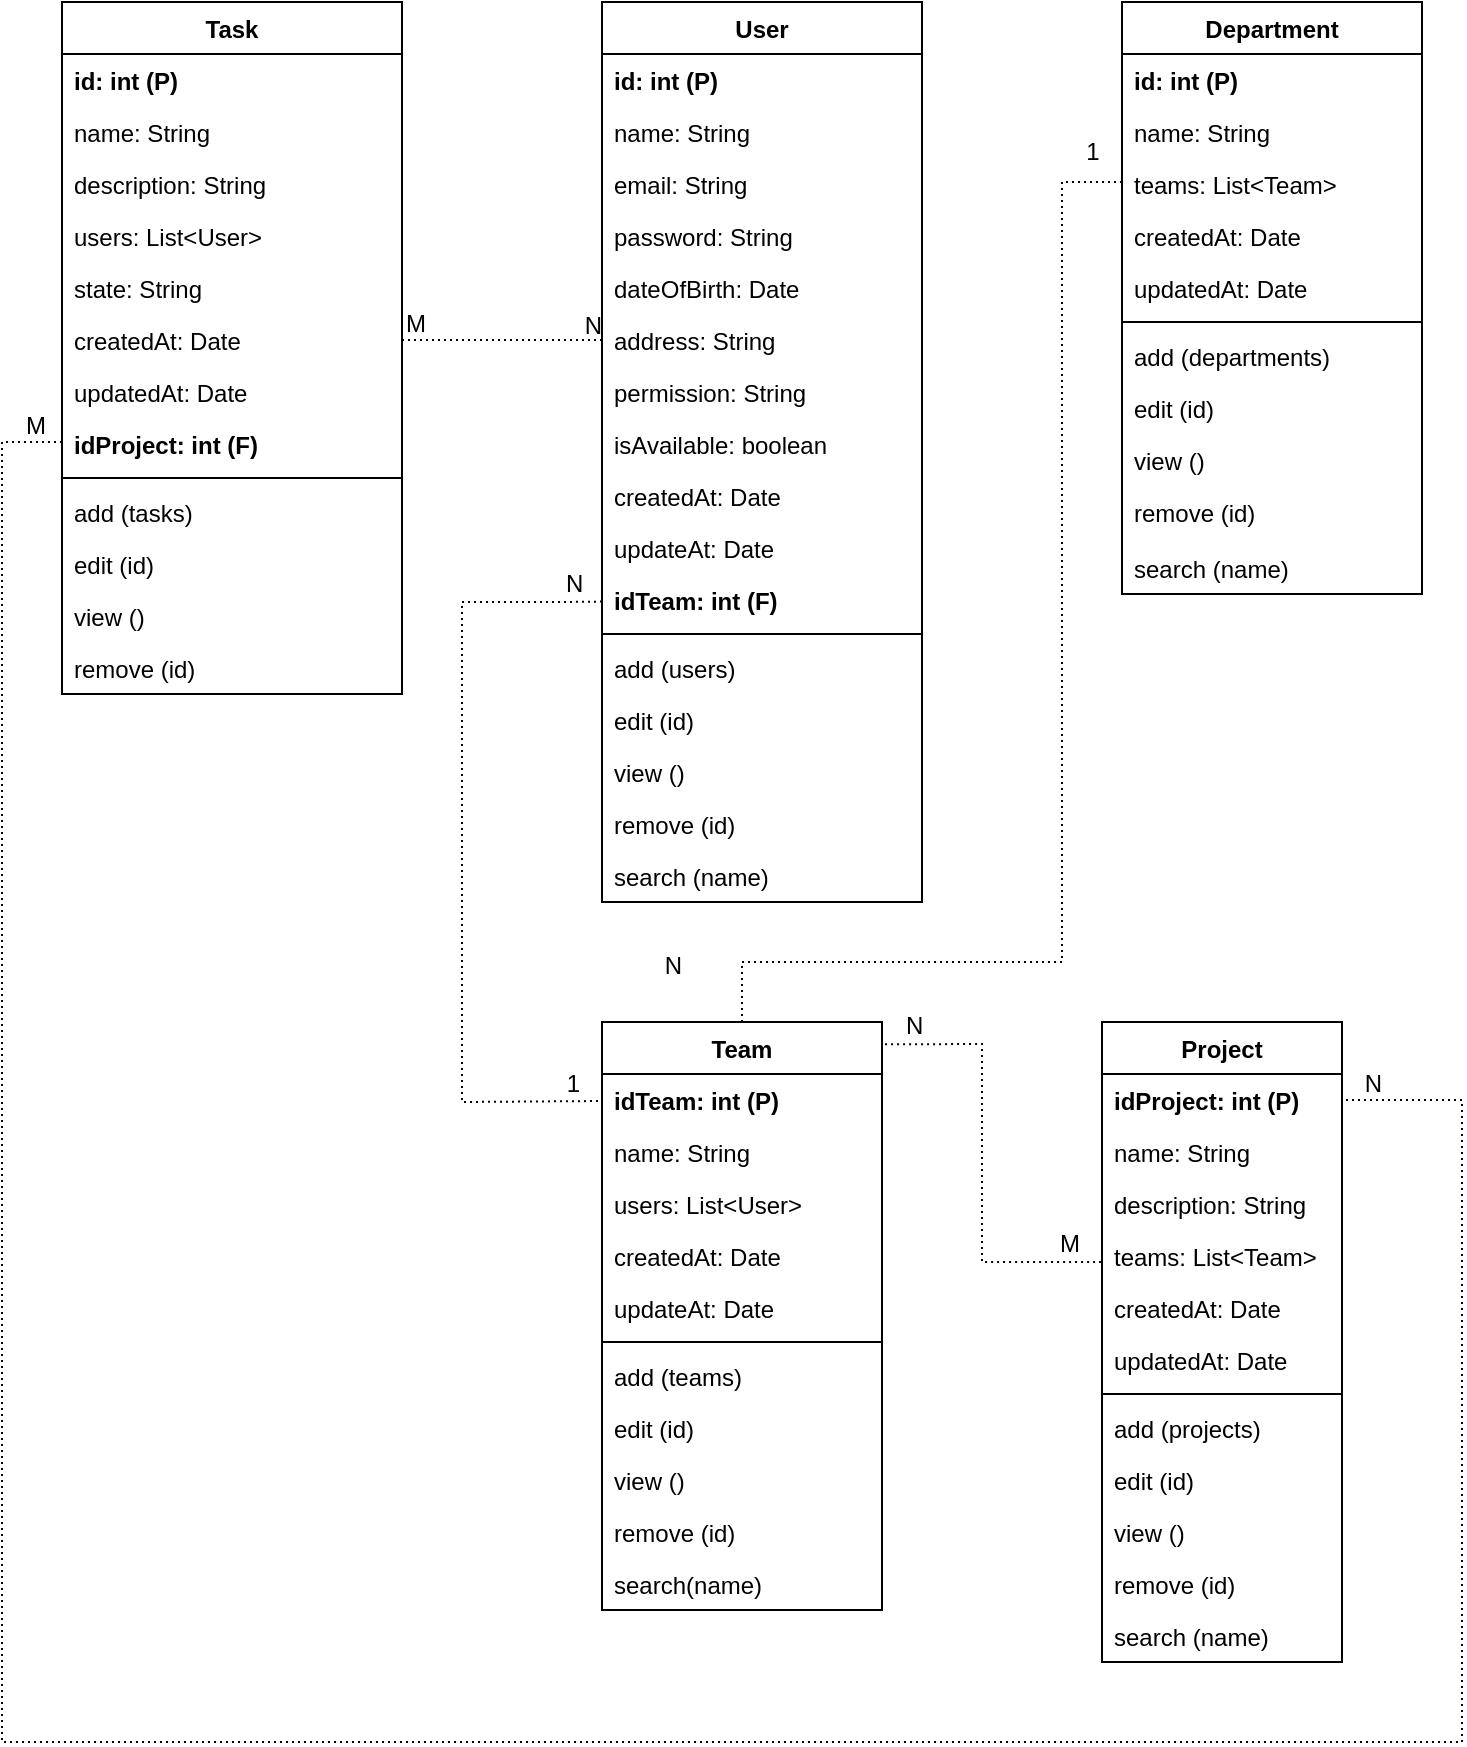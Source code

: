 <mxfile version="20.6.0" type="github">
  <diagram id="CJ_vzGSdLQLVJVAroFi0" name="Page-1">
    <mxGraphModel dx="878" dy="951" grid="1" gridSize="10" guides="1" tooltips="1" connect="1" arrows="1" fold="1" page="1" pageScale="1" pageWidth="850" pageHeight="1100" math="0" shadow="0">
      <root>
        <mxCell id="0" />
        <mxCell id="1" parent="0" />
        <mxCell id="tRV7yZB-hON7Hk8sMku1-1" value="User" style="swimlane;fontStyle=1;align=center;verticalAlign=top;childLayout=stackLayout;horizontal=1;startSize=26;horizontalStack=0;resizeParent=1;resizeParentMax=0;resizeLast=0;collapsible=1;marginBottom=0;" parent="1" vertex="1">
          <mxGeometry x="360" y="40" width="160" height="450" as="geometry">
            <mxRectangle x="300" y="360" width="70" height="30" as="alternateBounds" />
          </mxGeometry>
        </mxCell>
        <mxCell id="tRV7yZB-hON7Hk8sMku1-2" value="id: int (P)" style="text;strokeColor=none;fillColor=none;align=left;verticalAlign=top;spacingLeft=4;spacingRight=4;overflow=hidden;rotatable=0;points=[[0,0.5],[1,0.5]];portConstraint=eastwest;fontStyle=1" parent="tRV7yZB-hON7Hk8sMku1-1" vertex="1">
          <mxGeometry y="26" width="160" height="26" as="geometry" />
        </mxCell>
        <mxCell id="tRV7yZB-hON7Hk8sMku1-3" value="name: String" style="text;strokeColor=none;fillColor=none;align=left;verticalAlign=top;spacingLeft=4;spacingRight=4;overflow=hidden;rotatable=0;points=[[0,0.5],[1,0.5]];portConstraint=eastwest;" parent="tRV7yZB-hON7Hk8sMku1-1" vertex="1">
          <mxGeometry y="52" width="160" height="26" as="geometry" />
        </mxCell>
        <mxCell id="tRV7yZB-hON7Hk8sMku1-4" value="email: String" style="text;strokeColor=none;fillColor=none;align=left;verticalAlign=top;spacingLeft=4;spacingRight=4;overflow=hidden;rotatable=0;points=[[0,0.5],[1,0.5]];portConstraint=eastwest;" parent="tRV7yZB-hON7Hk8sMku1-1" vertex="1">
          <mxGeometry y="78" width="160" height="26" as="geometry" />
        </mxCell>
        <mxCell id="tRV7yZB-hON7Hk8sMku1-5" value="password: String" style="text;strokeColor=none;fillColor=none;align=left;verticalAlign=top;spacingLeft=4;spacingRight=4;overflow=hidden;rotatable=0;points=[[0,0.5],[1,0.5]];portConstraint=eastwest;" parent="tRV7yZB-hON7Hk8sMku1-1" vertex="1">
          <mxGeometry y="104" width="160" height="26" as="geometry" />
        </mxCell>
        <mxCell id="tRV7yZB-hON7Hk8sMku1-6" value="dateOfBirth: Date" style="text;strokeColor=none;fillColor=none;align=left;verticalAlign=top;spacingLeft=4;spacingRight=4;overflow=hidden;rotatable=0;points=[[0,0.5],[1,0.5]];portConstraint=eastwest;" parent="tRV7yZB-hON7Hk8sMku1-1" vertex="1">
          <mxGeometry y="130" width="160" height="26" as="geometry" />
        </mxCell>
        <mxCell id="tRV7yZB-hON7Hk8sMku1-7" value="address: String" style="text;strokeColor=none;fillColor=none;align=left;verticalAlign=top;spacingLeft=4;spacingRight=4;overflow=hidden;rotatable=0;points=[[0,0.5],[1,0.5]];portConstraint=eastwest;" parent="tRV7yZB-hON7Hk8sMku1-1" vertex="1">
          <mxGeometry y="156" width="160" height="26" as="geometry" />
        </mxCell>
        <mxCell id="tRV7yZB-hON7Hk8sMku1-8" value="permission: String" style="text;strokeColor=none;fillColor=none;align=left;verticalAlign=top;spacingLeft=4;spacingRight=4;overflow=hidden;rotatable=0;points=[[0,0.5],[1,0.5]];portConstraint=eastwest;" parent="tRV7yZB-hON7Hk8sMku1-1" vertex="1">
          <mxGeometry y="182" width="160" height="26" as="geometry" />
        </mxCell>
        <mxCell id="Hqnnb3Ocb3xU6ny9VOHv-12" value="isAvailable: boolean" style="text;strokeColor=none;fillColor=none;align=left;verticalAlign=top;spacingLeft=4;spacingRight=4;overflow=hidden;rotatable=0;points=[[0,0.5],[1,0.5]];portConstraint=eastwest;" parent="tRV7yZB-hON7Hk8sMku1-1" vertex="1">
          <mxGeometry y="208" width="160" height="26" as="geometry" />
        </mxCell>
        <mxCell id="tRV7yZB-hON7Hk8sMku1-9" value="createdAt: Date" style="text;strokeColor=none;fillColor=none;align=left;verticalAlign=top;spacingLeft=4;spacingRight=4;overflow=hidden;rotatable=0;points=[[0,0.5],[1,0.5]];portConstraint=eastwest;" parent="tRV7yZB-hON7Hk8sMku1-1" vertex="1">
          <mxGeometry y="234" width="160" height="26" as="geometry" />
        </mxCell>
        <mxCell id="tRV7yZB-hON7Hk8sMku1-10" value="updateAt: Date" style="text;strokeColor=none;fillColor=none;align=left;verticalAlign=top;spacingLeft=4;spacingRight=4;overflow=hidden;rotatable=0;points=[[0,0.5],[1,0.5]];portConstraint=eastwest;" parent="tRV7yZB-hON7Hk8sMku1-1" vertex="1">
          <mxGeometry y="260" width="160" height="26" as="geometry" />
        </mxCell>
        <mxCell id="Hqnnb3Ocb3xU6ny9VOHv-15" value="idTeam: int (F)" style="text;strokeColor=none;fillColor=none;align=left;verticalAlign=top;spacingLeft=4;spacingRight=4;overflow=hidden;rotatable=0;points=[[0,0.5],[1,0.5]];portConstraint=eastwest;fontStyle=1" parent="tRV7yZB-hON7Hk8sMku1-1" vertex="1">
          <mxGeometry y="286" width="160" height="26" as="geometry" />
        </mxCell>
        <mxCell id="tRV7yZB-hON7Hk8sMku1-11" value="" style="line;strokeWidth=1;fillColor=none;align=left;verticalAlign=middle;spacingTop=-1;spacingLeft=3;spacingRight=3;rotatable=0;labelPosition=right;points=[];portConstraint=eastwest;strokeColor=inherit;" parent="tRV7yZB-hON7Hk8sMku1-1" vertex="1">
          <mxGeometry y="312" width="160" height="8" as="geometry" />
        </mxCell>
        <mxCell id="tRV7yZB-hON7Hk8sMku1-12" value="add (users)" style="text;strokeColor=none;fillColor=none;align=left;verticalAlign=top;spacingLeft=4;spacingRight=4;overflow=hidden;rotatable=0;points=[[0,0.5],[1,0.5]];portConstraint=eastwest;" parent="tRV7yZB-hON7Hk8sMku1-1" vertex="1">
          <mxGeometry y="320" width="160" height="26" as="geometry" />
        </mxCell>
        <mxCell id="tRV7yZB-hON7Hk8sMku1-13" value="edit (id)" style="text;strokeColor=none;fillColor=none;align=left;verticalAlign=top;spacingLeft=4;spacingRight=4;overflow=hidden;rotatable=0;points=[[0,0.5],[1,0.5]];portConstraint=eastwest;" parent="tRV7yZB-hON7Hk8sMku1-1" vertex="1">
          <mxGeometry y="346" width="160" height="26" as="geometry" />
        </mxCell>
        <mxCell id="tRV7yZB-hON7Hk8sMku1-15" value="view ()" style="text;strokeColor=none;fillColor=none;align=left;verticalAlign=top;spacingLeft=4;spacingRight=4;overflow=hidden;rotatable=0;points=[[0,0.5],[1,0.5]];portConstraint=eastwest;" parent="tRV7yZB-hON7Hk8sMku1-1" vertex="1">
          <mxGeometry y="372" width="160" height="26" as="geometry" />
        </mxCell>
        <mxCell id="tRV7yZB-hON7Hk8sMku1-14" value="remove (id)" style="text;strokeColor=none;fillColor=none;align=left;verticalAlign=top;spacingLeft=4;spacingRight=4;overflow=hidden;rotatable=0;points=[[0,0.5],[1,0.5]];portConstraint=eastwest;" parent="tRV7yZB-hON7Hk8sMku1-1" vertex="1">
          <mxGeometry y="398" width="160" height="26" as="geometry" />
        </mxCell>
        <mxCell id="tRV7yZB-hON7Hk8sMku1-16" value="search (name)" style="text;strokeColor=none;fillColor=none;align=left;verticalAlign=top;spacingLeft=4;spacingRight=4;overflow=hidden;rotatable=0;points=[[0,0.5],[1,0.5]];portConstraint=eastwest;" parent="tRV7yZB-hON7Hk8sMku1-1" vertex="1">
          <mxGeometry y="424" width="160" height="26" as="geometry" />
        </mxCell>
        <mxCell id="tRV7yZB-hON7Hk8sMku1-19" value="Department" style="swimlane;fontStyle=1;align=center;verticalAlign=top;childLayout=stackLayout;horizontal=1;startSize=26;horizontalStack=0;resizeParent=1;resizeParentMax=0;resizeLast=0;collapsible=1;marginBottom=0;" parent="1" vertex="1">
          <mxGeometry x="620" y="40" width="150" height="296" as="geometry">
            <mxRectangle x="510" y="180" width="110" height="30" as="alternateBounds" />
          </mxGeometry>
        </mxCell>
        <mxCell id="tRV7yZB-hON7Hk8sMku1-20" value="id: int (P)" style="text;strokeColor=none;fillColor=none;align=left;verticalAlign=top;spacingLeft=4;spacingRight=4;overflow=hidden;rotatable=0;points=[[0,0.5],[1,0.5]];portConstraint=eastwest;fontStyle=1" parent="tRV7yZB-hON7Hk8sMku1-19" vertex="1">
          <mxGeometry y="26" width="150" height="26" as="geometry" />
        </mxCell>
        <mxCell id="tRV7yZB-hON7Hk8sMku1-21" value="name: String" style="text;strokeColor=none;fillColor=none;align=left;verticalAlign=top;spacingLeft=4;spacingRight=4;overflow=hidden;rotatable=0;points=[[0,0.5],[1,0.5]];portConstraint=eastwest;" parent="tRV7yZB-hON7Hk8sMku1-19" vertex="1">
          <mxGeometry y="52" width="150" height="26" as="geometry" />
        </mxCell>
        <mxCell id="Hqnnb3Ocb3xU6ny9VOHv-10" value="teams: List&lt;Team&gt;" style="text;strokeColor=none;fillColor=none;align=left;verticalAlign=top;spacingLeft=4;spacingRight=4;overflow=hidden;rotatable=0;points=[[0,0.5],[1,0.5]];portConstraint=eastwest;" parent="tRV7yZB-hON7Hk8sMku1-19" vertex="1">
          <mxGeometry y="78" width="150" height="26" as="geometry" />
        </mxCell>
        <mxCell id="tRV7yZB-hON7Hk8sMku1-23" value="createdAt: Date" style="text;strokeColor=none;fillColor=none;align=left;verticalAlign=top;spacingLeft=4;spacingRight=4;overflow=hidden;rotatable=0;points=[[0,0.5],[1,0.5]];portConstraint=eastwest;" parent="tRV7yZB-hON7Hk8sMku1-19" vertex="1">
          <mxGeometry y="104" width="150" height="26" as="geometry" />
        </mxCell>
        <mxCell id="tRV7yZB-hON7Hk8sMku1-24" value="updatedAt: Date" style="text;strokeColor=none;fillColor=none;align=left;verticalAlign=top;spacingLeft=4;spacingRight=4;overflow=hidden;rotatable=0;points=[[0,0.5],[1,0.5]];portConstraint=eastwest;" parent="tRV7yZB-hON7Hk8sMku1-19" vertex="1">
          <mxGeometry y="130" width="150" height="26" as="geometry" />
        </mxCell>
        <mxCell id="tRV7yZB-hON7Hk8sMku1-25" value="" style="line;strokeWidth=1;fillColor=none;align=left;verticalAlign=middle;spacingTop=-1;spacingLeft=3;spacingRight=3;rotatable=0;labelPosition=right;points=[];portConstraint=eastwest;strokeColor=inherit;" parent="tRV7yZB-hON7Hk8sMku1-19" vertex="1">
          <mxGeometry y="156" width="150" height="8" as="geometry" />
        </mxCell>
        <mxCell id="tRV7yZB-hON7Hk8sMku1-26" value="add (departments)" style="text;strokeColor=none;fillColor=none;align=left;verticalAlign=top;spacingLeft=4;spacingRight=4;overflow=hidden;rotatable=0;points=[[0,0.5],[1,0.5]];portConstraint=eastwest;" parent="tRV7yZB-hON7Hk8sMku1-19" vertex="1">
          <mxGeometry y="164" width="150" height="26" as="geometry" />
        </mxCell>
        <mxCell id="tRV7yZB-hON7Hk8sMku1-27" value="edit (id)" style="text;strokeColor=none;fillColor=none;align=left;verticalAlign=top;spacingLeft=4;spacingRight=4;overflow=hidden;rotatable=0;points=[[0,0.5],[1,0.5]];portConstraint=eastwest;" parent="tRV7yZB-hON7Hk8sMku1-19" vertex="1">
          <mxGeometry y="190" width="150" height="26" as="geometry" />
        </mxCell>
        <mxCell id="tRV7yZB-hON7Hk8sMku1-28" value="view ()" style="text;strokeColor=none;fillColor=none;align=left;verticalAlign=top;spacingLeft=4;spacingRight=4;overflow=hidden;rotatable=0;points=[[0,0.5],[1,0.5]];portConstraint=eastwest;" parent="tRV7yZB-hON7Hk8sMku1-19" vertex="1">
          <mxGeometry y="216" width="150" height="26" as="geometry" />
        </mxCell>
        <mxCell id="tRV7yZB-hON7Hk8sMku1-29" value="remove (id)" style="text;strokeColor=none;fillColor=none;align=left;verticalAlign=top;spacingLeft=4;spacingRight=4;overflow=hidden;rotatable=0;points=[[0,0.5],[1,0.5]];portConstraint=eastwest;" parent="tRV7yZB-hON7Hk8sMku1-19" vertex="1">
          <mxGeometry y="242" width="150" height="28" as="geometry" />
        </mxCell>
        <mxCell id="tRV7yZB-hON7Hk8sMku1-30" value="search (name)" style="text;strokeColor=none;fillColor=none;align=left;verticalAlign=top;spacingLeft=4;spacingRight=4;overflow=hidden;rotatable=0;points=[[0,0.5],[1,0.5]];portConstraint=eastwest;" parent="tRV7yZB-hON7Hk8sMku1-19" vertex="1">
          <mxGeometry y="270" width="150" height="26" as="geometry" />
        </mxCell>
        <mxCell id="tRV7yZB-hON7Hk8sMku1-32" value="Team" style="swimlane;fontStyle=1;align=center;verticalAlign=top;childLayout=stackLayout;horizontal=1;startSize=26;horizontalStack=0;resizeParent=1;resizeParentMax=0;resizeLast=0;collapsible=1;marginBottom=0;" parent="1" vertex="1">
          <mxGeometry x="360" y="550" width="140" height="294" as="geometry">
            <mxRectangle x="90" y="180" width="70" height="30" as="alternateBounds" />
          </mxGeometry>
        </mxCell>
        <mxCell id="tRV7yZB-hON7Hk8sMku1-33" value="idTeam: int (P)" style="text;strokeColor=none;fillColor=none;align=left;verticalAlign=top;spacingLeft=4;spacingRight=4;overflow=hidden;rotatable=0;points=[[0,0.5],[1,0.5]];portConstraint=eastwest;fontStyle=1" parent="tRV7yZB-hON7Hk8sMku1-32" vertex="1">
          <mxGeometry y="26" width="140" height="26" as="geometry" />
        </mxCell>
        <mxCell id="tRV7yZB-hON7Hk8sMku1-34" value="name: String" style="text;strokeColor=none;fillColor=none;align=left;verticalAlign=top;spacingLeft=4;spacingRight=4;overflow=hidden;rotatable=0;points=[[0,0.5],[1,0.5]];portConstraint=eastwest;" parent="tRV7yZB-hON7Hk8sMku1-32" vertex="1">
          <mxGeometry y="52" width="140" height="26" as="geometry" />
        </mxCell>
        <mxCell id="tRV7yZB-hON7Hk8sMku1-35" value="users: List&lt;User&gt;" style="text;strokeColor=none;fillColor=none;align=left;verticalAlign=top;spacingLeft=4;spacingRight=4;overflow=hidden;rotatable=0;points=[[0,0.5],[1,0.5]];portConstraint=eastwest;" parent="tRV7yZB-hON7Hk8sMku1-32" vertex="1">
          <mxGeometry y="78" width="140" height="26" as="geometry" />
        </mxCell>
        <mxCell id="tRV7yZB-hON7Hk8sMku1-36" value="createdAt: Date" style="text;strokeColor=none;fillColor=none;align=left;verticalAlign=top;spacingLeft=4;spacingRight=4;overflow=hidden;rotatable=0;points=[[0,0.5],[1,0.5]];portConstraint=eastwest;" parent="tRV7yZB-hON7Hk8sMku1-32" vertex="1">
          <mxGeometry y="104" width="140" height="26" as="geometry" />
        </mxCell>
        <mxCell id="tRV7yZB-hON7Hk8sMku1-37" value="updateAt: Date" style="text;strokeColor=none;fillColor=none;align=left;verticalAlign=top;spacingLeft=4;spacingRight=4;overflow=hidden;rotatable=0;points=[[0,0.5],[1,0.5]];portConstraint=eastwest;" parent="tRV7yZB-hON7Hk8sMku1-32" vertex="1">
          <mxGeometry y="130" width="140" height="26" as="geometry" />
        </mxCell>
        <mxCell id="tRV7yZB-hON7Hk8sMku1-38" value="" style="line;strokeWidth=1;fillColor=none;align=left;verticalAlign=middle;spacingTop=-1;spacingLeft=3;spacingRight=3;rotatable=0;labelPosition=right;points=[];portConstraint=eastwest;strokeColor=inherit;" parent="tRV7yZB-hON7Hk8sMku1-32" vertex="1">
          <mxGeometry y="156" width="140" height="8" as="geometry" />
        </mxCell>
        <mxCell id="tRV7yZB-hON7Hk8sMku1-39" value="add (teams)" style="text;strokeColor=none;fillColor=none;align=left;verticalAlign=top;spacingLeft=4;spacingRight=4;overflow=hidden;rotatable=0;points=[[0,0.5],[1,0.5]];portConstraint=eastwest;" parent="tRV7yZB-hON7Hk8sMku1-32" vertex="1">
          <mxGeometry y="164" width="140" height="26" as="geometry" />
        </mxCell>
        <mxCell id="tRV7yZB-hON7Hk8sMku1-40" value="edit (id)" style="text;strokeColor=none;fillColor=none;align=left;verticalAlign=top;spacingLeft=4;spacingRight=4;overflow=hidden;rotatable=0;points=[[0,0.5],[1,0.5]];portConstraint=eastwest;" parent="tRV7yZB-hON7Hk8sMku1-32" vertex="1">
          <mxGeometry y="190" width="140" height="26" as="geometry" />
        </mxCell>
        <mxCell id="tRV7yZB-hON7Hk8sMku1-41" value="view ()" style="text;strokeColor=none;fillColor=none;align=left;verticalAlign=top;spacingLeft=4;spacingRight=4;overflow=hidden;rotatable=0;points=[[0,0.5],[1,0.5]];portConstraint=eastwest;" parent="tRV7yZB-hON7Hk8sMku1-32" vertex="1">
          <mxGeometry y="216" width="140" height="26" as="geometry" />
        </mxCell>
        <mxCell id="Hqnnb3Ocb3xU6ny9VOHv-40" value="remove (id)" style="text;strokeColor=none;fillColor=none;align=left;verticalAlign=top;spacingLeft=4;spacingRight=4;overflow=hidden;rotatable=0;points=[[0,0.5],[1,0.5]];portConstraint=eastwest;" parent="tRV7yZB-hON7Hk8sMku1-32" vertex="1">
          <mxGeometry y="242" width="140" height="26" as="geometry" />
        </mxCell>
        <mxCell id="tRV7yZB-hON7Hk8sMku1-42" value="search(name)" style="text;strokeColor=none;fillColor=none;align=left;verticalAlign=top;spacingLeft=4;spacingRight=4;overflow=hidden;rotatable=0;points=[[0,0.5],[1,0.5]];portConstraint=eastwest;" parent="tRV7yZB-hON7Hk8sMku1-32" vertex="1">
          <mxGeometry y="268" width="140" height="26" as="geometry" />
        </mxCell>
        <mxCell id="tRV7yZB-hON7Hk8sMku1-43" value="Task" style="swimlane;fontStyle=1;align=center;verticalAlign=top;childLayout=stackLayout;horizontal=1;startSize=26;horizontalStack=0;resizeParent=1;resizeParentMax=0;resizeLast=0;collapsible=1;marginBottom=0;" parent="1" vertex="1">
          <mxGeometry x="90" y="40" width="170" height="346" as="geometry" />
        </mxCell>
        <mxCell id="tRV7yZB-hON7Hk8sMku1-44" value="id: int (P)" style="text;strokeColor=none;fillColor=none;align=left;verticalAlign=top;spacingLeft=4;spacingRight=4;overflow=hidden;rotatable=0;points=[[0,0.5],[1,0.5]];portConstraint=eastwest;fontStyle=1" parent="tRV7yZB-hON7Hk8sMku1-43" vertex="1">
          <mxGeometry y="26" width="170" height="26" as="geometry" />
        </mxCell>
        <mxCell id="tRV7yZB-hON7Hk8sMku1-45" value="name: String" style="text;strokeColor=none;fillColor=none;align=left;verticalAlign=top;spacingLeft=4;spacingRight=4;overflow=hidden;rotatable=0;points=[[0,0.5],[1,0.5]];portConstraint=eastwest;" parent="tRV7yZB-hON7Hk8sMku1-43" vertex="1">
          <mxGeometry y="52" width="170" height="26" as="geometry" />
        </mxCell>
        <mxCell id="tRV7yZB-hON7Hk8sMku1-46" value="description: String" style="text;strokeColor=none;fillColor=none;align=left;verticalAlign=top;spacingLeft=4;spacingRight=4;overflow=hidden;rotatable=0;points=[[0,0.5],[1,0.5]];portConstraint=eastwest;" parent="tRV7yZB-hON7Hk8sMku1-43" vertex="1">
          <mxGeometry y="78" width="170" height="26" as="geometry" />
        </mxCell>
        <mxCell id="Hqnnb3Ocb3xU6ny9VOHv-11" value="users: List&lt;User&gt;" style="text;strokeColor=none;fillColor=none;align=left;verticalAlign=top;spacingLeft=4;spacingRight=4;overflow=hidden;rotatable=0;points=[[0,0.5],[1,0.5]];portConstraint=eastwest;" parent="tRV7yZB-hON7Hk8sMku1-43" vertex="1">
          <mxGeometry y="104" width="170" height="26" as="geometry" />
        </mxCell>
        <mxCell id="tRV7yZB-hON7Hk8sMku1-47" value="state: String" style="text;strokeColor=none;fillColor=none;align=left;verticalAlign=top;spacingLeft=4;spacingRight=4;overflow=hidden;rotatable=0;points=[[0,0.5],[1,0.5]];portConstraint=eastwest;" parent="tRV7yZB-hON7Hk8sMku1-43" vertex="1">
          <mxGeometry y="130" width="170" height="26" as="geometry" />
        </mxCell>
        <mxCell id="tRV7yZB-hON7Hk8sMku1-48" value="createdAt: Date" style="text;strokeColor=none;fillColor=none;align=left;verticalAlign=top;spacingLeft=4;spacingRight=4;overflow=hidden;rotatable=0;points=[[0,0.5],[1,0.5]];portConstraint=eastwest;" parent="tRV7yZB-hON7Hk8sMku1-43" vertex="1">
          <mxGeometry y="156" width="170" height="26" as="geometry" />
        </mxCell>
        <mxCell id="tRV7yZB-hON7Hk8sMku1-49" value="updatedAt: Date" style="text;strokeColor=none;fillColor=none;align=left;verticalAlign=top;spacingLeft=4;spacingRight=4;overflow=hidden;rotatable=0;points=[[0,0.5],[1,0.5]];portConstraint=eastwest;" parent="tRV7yZB-hON7Hk8sMku1-43" vertex="1">
          <mxGeometry y="182" width="170" height="26" as="geometry" />
        </mxCell>
        <mxCell id="Hqnnb3Ocb3xU6ny9VOHv-47" value="idProject: int (F)" style="text;strokeColor=none;fillColor=none;align=left;verticalAlign=top;spacingLeft=4;spacingRight=4;overflow=hidden;rotatable=0;points=[[0,0.5],[1,0.5]];portConstraint=eastwest;fontStyle=1" parent="tRV7yZB-hON7Hk8sMku1-43" vertex="1">
          <mxGeometry y="208" width="170" height="26" as="geometry" />
        </mxCell>
        <mxCell id="tRV7yZB-hON7Hk8sMku1-50" value="" style="line;strokeWidth=1;fillColor=none;align=left;verticalAlign=middle;spacingTop=-1;spacingLeft=3;spacingRight=3;rotatable=0;labelPosition=right;points=[];portConstraint=eastwest;strokeColor=inherit;" parent="tRV7yZB-hON7Hk8sMku1-43" vertex="1">
          <mxGeometry y="234" width="170" height="8" as="geometry" />
        </mxCell>
        <mxCell id="tRV7yZB-hON7Hk8sMku1-77" value="add (tasks)" style="text;strokeColor=none;fillColor=none;align=left;verticalAlign=top;spacingLeft=4;spacingRight=4;overflow=hidden;rotatable=0;points=[[0,0.5],[1,0.5]];portConstraint=eastwest;" parent="tRV7yZB-hON7Hk8sMku1-43" vertex="1">
          <mxGeometry y="242" width="170" height="26" as="geometry" />
        </mxCell>
        <mxCell id="tRV7yZB-hON7Hk8sMku1-78" value="edit (id)" style="text;strokeColor=none;fillColor=none;align=left;verticalAlign=top;spacingLeft=4;spacingRight=4;overflow=hidden;rotatable=0;points=[[0,0.5],[1,0.5]];portConstraint=eastwest;" parent="tRV7yZB-hON7Hk8sMku1-43" vertex="1">
          <mxGeometry y="268" width="170" height="26" as="geometry" />
        </mxCell>
        <mxCell id="tRV7yZB-hON7Hk8sMku1-80" value="view ()" style="text;strokeColor=none;fillColor=none;align=left;verticalAlign=top;spacingLeft=4;spacingRight=4;overflow=hidden;rotatable=0;points=[[0,0.5],[1,0.5]];portConstraint=eastwest;" parent="tRV7yZB-hON7Hk8sMku1-43" vertex="1">
          <mxGeometry y="294" width="170" height="26" as="geometry" />
        </mxCell>
        <mxCell id="tRV7yZB-hON7Hk8sMku1-79" value="remove (id)" style="text;strokeColor=none;fillColor=none;align=left;verticalAlign=top;spacingLeft=4;spacingRight=4;overflow=hidden;rotatable=0;points=[[0,0.5],[1,0.5]];portConstraint=eastwest;" parent="tRV7yZB-hON7Hk8sMku1-43" vertex="1">
          <mxGeometry y="320" width="170" height="26" as="geometry" />
        </mxCell>
        <mxCell id="tRV7yZB-hON7Hk8sMku1-69" value="Project" style="swimlane;fontStyle=1;align=center;verticalAlign=top;childLayout=stackLayout;horizontal=1;startSize=26;horizontalStack=0;resizeParent=1;resizeParentMax=0;resizeLast=0;collapsible=1;marginBottom=0;" parent="1" vertex="1">
          <mxGeometry x="610" y="550" width="120" height="320" as="geometry" />
        </mxCell>
        <mxCell id="tRV7yZB-hON7Hk8sMku1-70" value="idProject: int (P)" style="text;strokeColor=none;fillColor=none;align=left;verticalAlign=top;spacingLeft=4;spacingRight=4;overflow=hidden;rotatable=0;points=[[0,0.5],[1,0.5]];portConstraint=eastwest;fontStyle=1" parent="tRV7yZB-hON7Hk8sMku1-69" vertex="1">
          <mxGeometry y="26" width="120" height="26" as="geometry" />
        </mxCell>
        <mxCell id="tRV7yZB-hON7Hk8sMku1-71" value="name: String" style="text;strokeColor=none;fillColor=none;align=left;verticalAlign=top;spacingLeft=4;spacingRight=4;overflow=hidden;rotatable=0;points=[[0,0.5],[1,0.5]];portConstraint=eastwest;" parent="tRV7yZB-hON7Hk8sMku1-69" vertex="1">
          <mxGeometry y="52" width="120" height="26" as="geometry" />
        </mxCell>
        <mxCell id="Hqnnb3Ocb3xU6ny9VOHv-42" value="description: String" style="text;strokeColor=none;fillColor=none;align=left;verticalAlign=top;spacingLeft=4;spacingRight=4;overflow=hidden;rotatable=0;points=[[0,0.5],[1,0.5]];portConstraint=eastwest;" parent="tRV7yZB-hON7Hk8sMku1-69" vertex="1">
          <mxGeometry y="78" width="120" height="26" as="geometry" />
        </mxCell>
        <mxCell id="tRV7yZB-hON7Hk8sMku1-72" value="teams: List&lt;Team&gt;" style="text;strokeColor=none;fillColor=none;align=left;verticalAlign=top;spacingLeft=4;spacingRight=4;overflow=hidden;rotatable=0;points=[[0,0.5],[1,0.5]];portConstraint=eastwest;" parent="tRV7yZB-hON7Hk8sMku1-69" vertex="1">
          <mxGeometry y="104" width="120" height="26" as="geometry" />
        </mxCell>
        <mxCell id="tRV7yZB-hON7Hk8sMku1-74" value="createdAt: Date" style="text;strokeColor=none;fillColor=none;align=left;verticalAlign=top;spacingLeft=4;spacingRight=4;overflow=hidden;rotatable=0;points=[[0,0.5],[1,0.5]];portConstraint=eastwest;" parent="tRV7yZB-hON7Hk8sMku1-69" vertex="1">
          <mxGeometry y="130" width="120" height="26" as="geometry" />
        </mxCell>
        <mxCell id="tRV7yZB-hON7Hk8sMku1-75" value="updatedAt: Date" style="text;strokeColor=none;fillColor=none;align=left;verticalAlign=top;spacingLeft=4;spacingRight=4;overflow=hidden;rotatable=0;points=[[0,0.5],[1,0.5]];portConstraint=eastwest;" parent="tRV7yZB-hON7Hk8sMku1-69" vertex="1">
          <mxGeometry y="156" width="120" height="26" as="geometry" />
        </mxCell>
        <mxCell id="tRV7yZB-hON7Hk8sMku1-76" value="" style="line;strokeWidth=1;fillColor=none;align=left;verticalAlign=middle;spacingTop=-1;spacingLeft=3;spacingRight=3;rotatable=0;labelPosition=right;points=[];portConstraint=eastwest;strokeColor=inherit;" parent="tRV7yZB-hON7Hk8sMku1-69" vertex="1">
          <mxGeometry y="182" width="120" height="8" as="geometry" />
        </mxCell>
        <mxCell id="tRV7yZB-hON7Hk8sMku1-51" value="add (projects)" style="text;strokeColor=none;fillColor=none;align=left;verticalAlign=top;spacingLeft=4;spacingRight=4;overflow=hidden;rotatable=0;points=[[0,0.5],[1,0.5]];portConstraint=eastwest;" parent="tRV7yZB-hON7Hk8sMku1-69" vertex="1">
          <mxGeometry y="190" width="120" height="26" as="geometry" />
        </mxCell>
        <mxCell id="tRV7yZB-hON7Hk8sMku1-52" value="edit (id)" style="text;strokeColor=none;fillColor=none;align=left;verticalAlign=top;spacingLeft=4;spacingRight=4;overflow=hidden;rotatable=0;points=[[0,0.5],[1,0.5]];portConstraint=eastwest;" parent="tRV7yZB-hON7Hk8sMku1-69" vertex="1">
          <mxGeometry y="216" width="120" height="26" as="geometry" />
        </mxCell>
        <mxCell id="tRV7yZB-hON7Hk8sMku1-53" value="view ()" style="text;strokeColor=none;fillColor=none;align=left;verticalAlign=top;spacingLeft=4;spacingRight=4;overflow=hidden;rotatable=0;points=[[0,0.5],[1,0.5]];portConstraint=eastwest;" parent="tRV7yZB-hON7Hk8sMku1-69" vertex="1">
          <mxGeometry y="242" width="120" height="26" as="geometry" />
        </mxCell>
        <mxCell id="tRV7yZB-hON7Hk8sMku1-54" value="remove (id)" style="text;strokeColor=none;fillColor=none;align=left;verticalAlign=top;spacingLeft=4;spacingRight=4;overflow=hidden;rotatable=0;points=[[0,0.5],[1,0.5]];portConstraint=eastwest;" parent="tRV7yZB-hON7Hk8sMku1-69" vertex="1">
          <mxGeometry y="268" width="120" height="26" as="geometry" />
        </mxCell>
        <mxCell id="tRV7yZB-hON7Hk8sMku1-55" value="search (name)" style="text;strokeColor=none;fillColor=none;align=left;verticalAlign=top;spacingLeft=4;spacingRight=4;overflow=hidden;rotatable=0;points=[[0,0.5],[1,0.5]];portConstraint=eastwest;" parent="tRV7yZB-hON7Hk8sMku1-69" vertex="1">
          <mxGeometry y="294" width="120" height="26" as="geometry" />
        </mxCell>
        <mxCell id="Hqnnb3Ocb3xU6ny9VOHv-24" value="" style="endArrow=none;html=1;rounded=0;dashed=1;dashPattern=1 2;" parent="1" edge="1">
          <mxGeometry relative="1" as="geometry">
            <mxPoint x="430" y="550" as="sourcePoint" />
            <mxPoint x="620" y="130" as="targetPoint" />
            <Array as="points">
              <mxPoint x="430" y="520" />
              <mxPoint x="590" y="520" />
              <mxPoint x="590" y="380" />
              <mxPoint x="590" y="130" />
            </Array>
          </mxGeometry>
        </mxCell>
        <mxCell id="Hqnnb3Ocb3xU6ny9VOHv-25" value="N" style="resizable=0;html=1;align=right;verticalAlign=bottom;" parent="Hqnnb3Ocb3xU6ny9VOHv-24" connectable="0" vertex="1">
          <mxGeometry x="1" relative="1" as="geometry">
            <mxPoint x="-220" y="400" as="offset" />
          </mxGeometry>
        </mxCell>
        <mxCell id="Hqnnb3Ocb3xU6ny9VOHv-26" value="" style="endArrow=none;html=1;rounded=0;dashed=1;dashPattern=1 2;" parent="1" source="Hqnnb3Ocb3xU6ny9VOHv-15" target="tRV7yZB-hON7Hk8sMku1-33" edge="1">
          <mxGeometry relative="1" as="geometry">
            <mxPoint x="590" y="120" as="sourcePoint" />
            <mxPoint x="750" y="120" as="targetPoint" />
            <Array as="points">
              <mxPoint x="340" y="340" />
              <mxPoint x="290" y="340" />
              <mxPoint x="290" y="590" />
            </Array>
          </mxGeometry>
        </mxCell>
        <mxCell id="Hqnnb3Ocb3xU6ny9VOHv-27" value="N" style="resizable=0;html=1;align=left;verticalAlign=bottom;" parent="Hqnnb3Ocb3xU6ny9VOHv-26" connectable="0" vertex="1">
          <mxGeometry x="-1" relative="1" as="geometry">
            <mxPoint x="-20" as="offset" />
          </mxGeometry>
        </mxCell>
        <mxCell id="Hqnnb3Ocb3xU6ny9VOHv-28" value="1" style="resizable=0;html=1;align=right;verticalAlign=bottom;" parent="Hqnnb3Ocb3xU6ny9VOHv-26" connectable="0" vertex="1">
          <mxGeometry x="1" relative="1" as="geometry">
            <mxPoint x="-10" as="offset" />
          </mxGeometry>
        </mxCell>
        <mxCell id="Hqnnb3Ocb3xU6ny9VOHv-29" value="" style="endArrow=none;html=1;rounded=0;dashed=1;dashPattern=1 2;entryX=0;entryY=0.5;entryDx=0;entryDy=0;" parent="1" source="tRV7yZB-hON7Hk8sMku1-48" target="tRV7yZB-hON7Hk8sMku1-7" edge="1">
          <mxGeometry relative="1" as="geometry">
            <mxPoint x="240" y="70" as="sourcePoint" />
            <mxPoint x="340" y="70" as="targetPoint" />
            <Array as="points" />
          </mxGeometry>
        </mxCell>
        <mxCell id="Hqnnb3Ocb3xU6ny9VOHv-30" value="M" style="resizable=0;html=1;align=left;verticalAlign=bottom;" parent="Hqnnb3Ocb3xU6ny9VOHv-29" connectable="0" vertex="1">
          <mxGeometry x="-1" relative="1" as="geometry" />
        </mxCell>
        <mxCell id="Hqnnb3Ocb3xU6ny9VOHv-31" value="N" style="resizable=0;html=1;align=right;verticalAlign=bottom;" parent="Hqnnb3Ocb3xU6ny9VOHv-29" connectable="0" vertex="1">
          <mxGeometry x="1" relative="1" as="geometry">
            <mxPoint y="1" as="offset" />
          </mxGeometry>
        </mxCell>
        <mxCell id="Hqnnb3Ocb3xU6ny9VOHv-32" value="1" style="text;html=1;align=center;verticalAlign=middle;resizable=0;points=[];autosize=1;strokeColor=none;fillColor=none;" parent="1" vertex="1">
          <mxGeometry x="590" y="100" width="30" height="30" as="geometry" />
        </mxCell>
        <mxCell id="Hqnnb3Ocb3xU6ny9VOHv-34" value="" style="endArrow=none;html=1;rounded=0;dashed=1;dashPattern=1 2;exitX=1.011;exitY=0.038;exitDx=0;exitDy=0;exitPerimeter=0;entryX=0.004;entryY=0.597;entryDx=0;entryDy=0;entryPerimeter=0;" parent="1" source="tRV7yZB-hON7Hk8sMku1-32" target="tRV7yZB-hON7Hk8sMku1-72" edge="1">
          <mxGeometry relative="1" as="geometry">
            <mxPoint x="550" y="339" as="sourcePoint" />
            <mxPoint x="640" y="670" as="targetPoint" />
            <Array as="points">
              <mxPoint x="550" y="561" />
              <mxPoint x="550" y="670" />
              <mxPoint x="610" y="670" />
            </Array>
          </mxGeometry>
        </mxCell>
        <mxCell id="Hqnnb3Ocb3xU6ny9VOHv-35" value="N" style="resizable=0;html=1;align=left;verticalAlign=bottom;" parent="Hqnnb3Ocb3xU6ny9VOHv-34" connectable="0" vertex="1">
          <mxGeometry x="-1" relative="1" as="geometry">
            <mxPoint x="8" y="-1" as="offset" />
          </mxGeometry>
        </mxCell>
        <mxCell id="Hqnnb3Ocb3xU6ny9VOHv-36" value="M" style="resizable=0;html=1;align=right;verticalAlign=bottom;" parent="Hqnnb3Ocb3xU6ny9VOHv-34" connectable="0" vertex="1">
          <mxGeometry x="1" relative="1" as="geometry">
            <mxPoint x="-11" as="offset" />
          </mxGeometry>
        </mxCell>
        <mxCell id="Hqnnb3Ocb3xU6ny9VOHv-48" value="" style="endArrow=none;html=1;rounded=0;dashed=1;dashPattern=1 2;entryX=1;entryY=0.5;entryDx=0;entryDy=0;" parent="1" target="tRV7yZB-hON7Hk8sMku1-70" edge="1">
          <mxGeometry relative="1" as="geometry">
            <mxPoint x="90" y="260" as="sourcePoint" />
            <mxPoint x="650" y="540" as="targetPoint" />
            <Array as="points">
              <mxPoint x="60" y="260" />
              <mxPoint x="60" y="910" />
              <mxPoint x="790" y="910" />
              <mxPoint x="790" y="589" />
            </Array>
          </mxGeometry>
        </mxCell>
        <mxCell id="Hqnnb3Ocb3xU6ny9VOHv-49" value="M" style="resizable=0;html=1;align=left;verticalAlign=bottom;" parent="Hqnnb3Ocb3xU6ny9VOHv-48" connectable="0" vertex="1">
          <mxGeometry x="-1" relative="1" as="geometry">
            <mxPoint x="-20" as="offset" />
          </mxGeometry>
        </mxCell>
        <mxCell id="Hqnnb3Ocb3xU6ny9VOHv-50" value="N" style="resizable=0;html=1;align=right;verticalAlign=bottom;" parent="Hqnnb3Ocb3xU6ny9VOHv-48" connectable="0" vertex="1">
          <mxGeometry x="1" relative="1" as="geometry">
            <mxPoint x="20" as="offset" />
          </mxGeometry>
        </mxCell>
      </root>
    </mxGraphModel>
  </diagram>
</mxfile>
